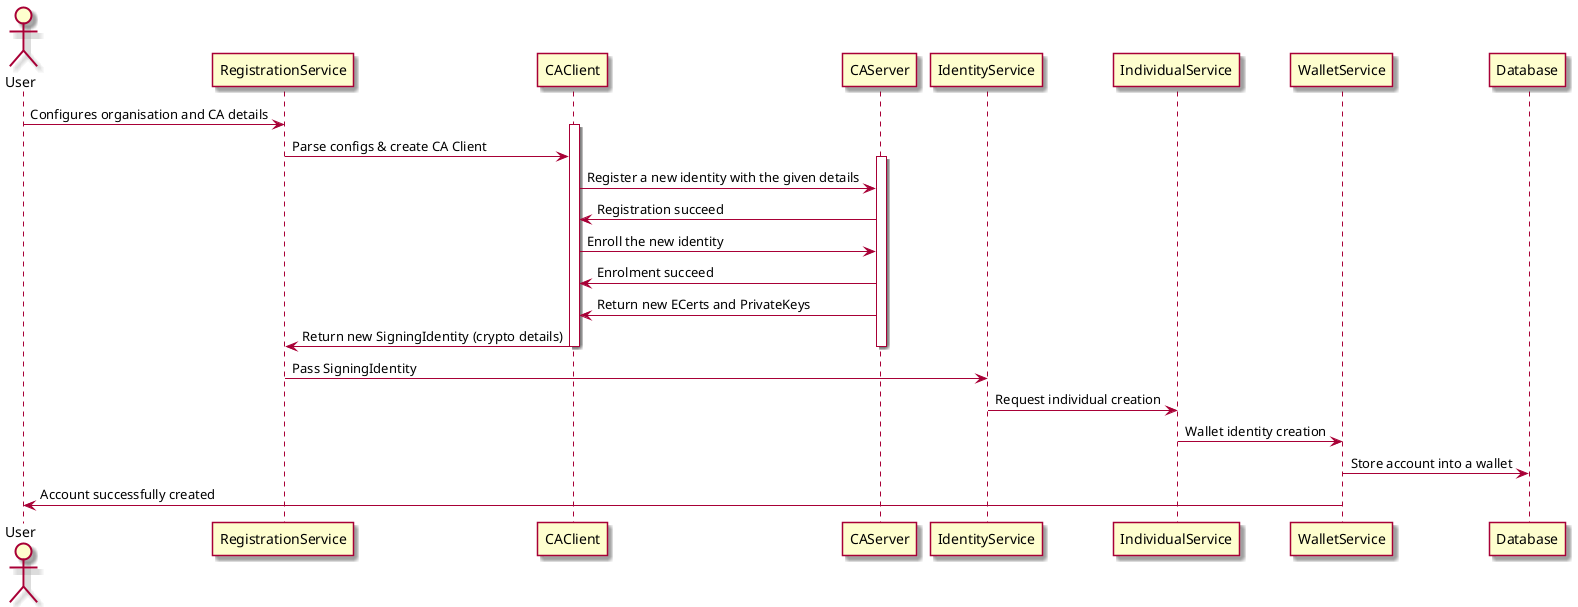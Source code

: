 @startuml
skin rose
actor User

participant RegistrationService
participant CAClient
User -> RegistrationService: Configures organisation and CA details
activate CAClient
RegistrationService -> CAClient: Parse configs & create CA Client
activate CAServer
CAClient -> CAServer: Register a new identity with the given details
CAServer -> CAClient: Registration succeed
CAClient -> CAServer: Enroll the new identity
CAServer -> CAClient: Enrolment succeed
CAServer -> CAClient: Return new ECerts and PrivateKeys
CAClient -> RegistrationService: Return new SigningIdentity (crypto details)
deactivate CAServer
deactivate CAClient

RegistrationService -> IdentityService: Pass SigningIdentity
IdentityService -> IndividualService: Request individual creation
IndividualService -> WalletService:  Wallet identity creation
WalletService -> Database: Store account into a wallet
WalletService -> User: Account successfully created
@enduml